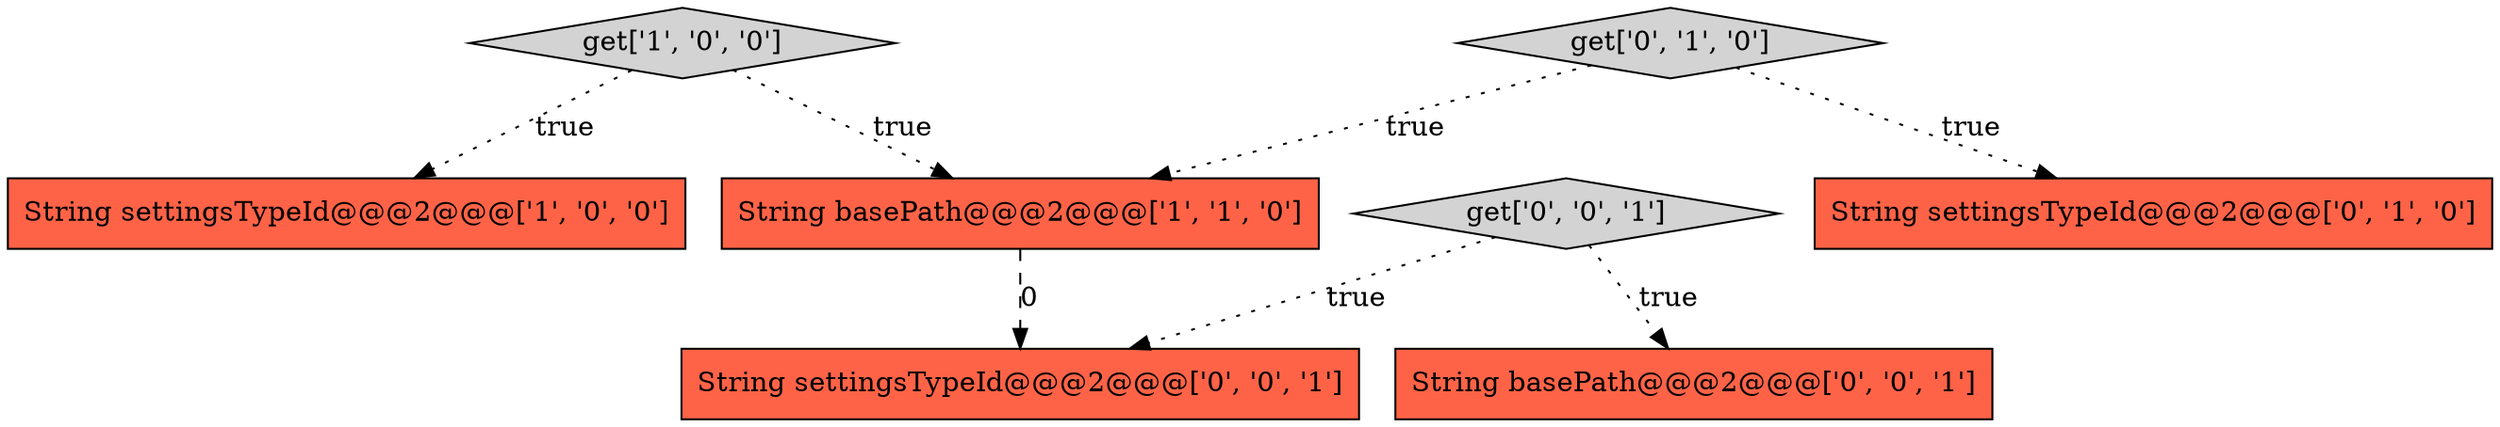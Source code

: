 digraph {
2 [style = filled, label = "String basePath@@@2@@@['1', '1', '0']", fillcolor = tomato, shape = box image = "AAA0AAABBB1BBB"];
6 [style = filled, label = "String settingsTypeId@@@2@@@['0', '0', '1']", fillcolor = tomato, shape = box image = "AAA0AAABBB3BBB"];
7 [style = filled, label = "get['0', '0', '1']", fillcolor = lightgray, shape = diamond image = "AAA0AAABBB3BBB"];
5 [style = filled, label = "String basePath@@@2@@@['0', '0', '1']", fillcolor = tomato, shape = box image = "AAA0AAABBB3BBB"];
1 [style = filled, label = "get['1', '0', '0']", fillcolor = lightgray, shape = diamond image = "AAA0AAABBB1BBB"];
0 [style = filled, label = "String settingsTypeId@@@2@@@['1', '0', '0']", fillcolor = tomato, shape = box image = "AAA0AAABBB1BBB"];
3 [style = filled, label = "String settingsTypeId@@@2@@@['0', '1', '0']", fillcolor = tomato, shape = box image = "AAA0AAABBB2BBB"];
4 [style = filled, label = "get['0', '1', '0']", fillcolor = lightgray, shape = diamond image = "AAA0AAABBB2BBB"];
7->6 [style = dotted, label="true"];
1->0 [style = dotted, label="true"];
4->3 [style = dotted, label="true"];
1->2 [style = dotted, label="true"];
4->2 [style = dotted, label="true"];
7->5 [style = dotted, label="true"];
2->6 [style = dashed, label="0"];
}
